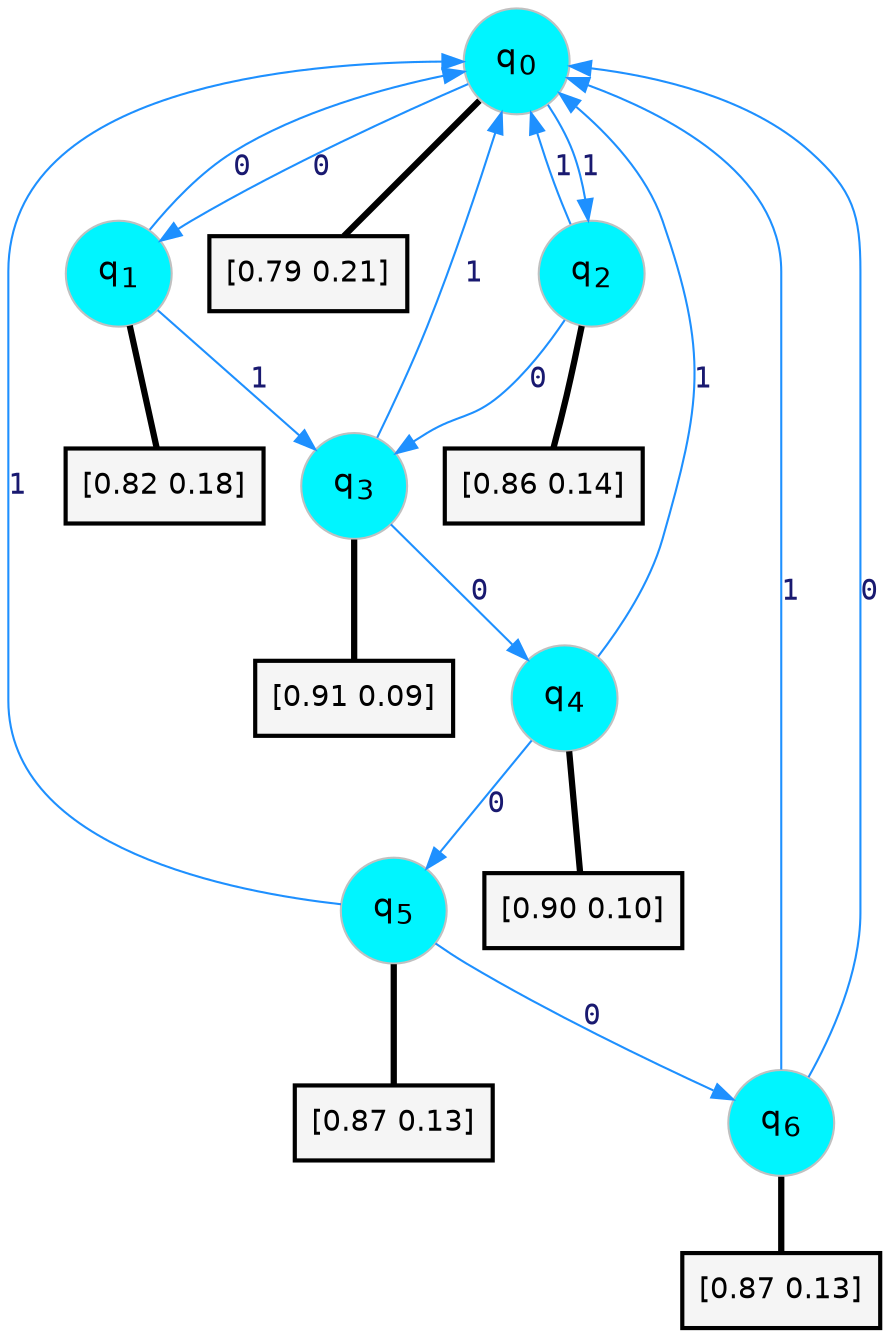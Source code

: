 digraph G {
graph [
bgcolor=transparent, dpi=300, rankdir=TD, size="40,25"];
node [
color=gray, fillcolor=turquoise1, fontcolor=black, fontname=Helvetica, fontsize=16, fontweight=bold, shape=circle, style=filled];
edge [
arrowsize=1, color=dodgerblue1, fontcolor=midnightblue, fontname=courier, fontweight=bold, penwidth=1, style=solid, weight=20];
0[label=<q<SUB>0</SUB>>];
1[label=<q<SUB>1</SUB>>];
2[label=<q<SUB>2</SUB>>];
3[label=<q<SUB>3</SUB>>];
4[label=<q<SUB>4</SUB>>];
5[label=<q<SUB>5</SUB>>];
6[label=<q<SUB>6</SUB>>];
7[label="[0.79 0.21]", shape=box,fontcolor=black, fontname=Helvetica, fontsize=14, penwidth=2, fillcolor=whitesmoke,color=black];
8[label="[0.82 0.18]", shape=box,fontcolor=black, fontname=Helvetica, fontsize=14, penwidth=2, fillcolor=whitesmoke,color=black];
9[label="[0.86 0.14]", shape=box,fontcolor=black, fontname=Helvetica, fontsize=14, penwidth=2, fillcolor=whitesmoke,color=black];
10[label="[0.91 0.09]", shape=box,fontcolor=black, fontname=Helvetica, fontsize=14, penwidth=2, fillcolor=whitesmoke,color=black];
11[label="[0.90 0.10]", shape=box,fontcolor=black, fontname=Helvetica, fontsize=14, penwidth=2, fillcolor=whitesmoke,color=black];
12[label="[0.87 0.13]", shape=box,fontcolor=black, fontname=Helvetica, fontsize=14, penwidth=2, fillcolor=whitesmoke,color=black];
13[label="[0.87 0.13]", shape=box,fontcolor=black, fontname=Helvetica, fontsize=14, penwidth=2, fillcolor=whitesmoke,color=black];
0->1 [label=0];
0->2 [label=1];
0->7 [arrowhead=none, penwidth=3,color=black];
1->0 [label=0];
1->3 [label=1];
1->8 [arrowhead=none, penwidth=3,color=black];
2->3 [label=0];
2->0 [label=1];
2->9 [arrowhead=none, penwidth=3,color=black];
3->4 [label=0];
3->0 [label=1];
3->10 [arrowhead=none, penwidth=3,color=black];
4->5 [label=0];
4->0 [label=1];
4->11 [arrowhead=none, penwidth=3,color=black];
5->6 [label=0];
5->0 [label=1];
5->12 [arrowhead=none, penwidth=3,color=black];
6->0 [label=0];
6->0 [label=1];
6->13 [arrowhead=none, penwidth=3,color=black];
}

